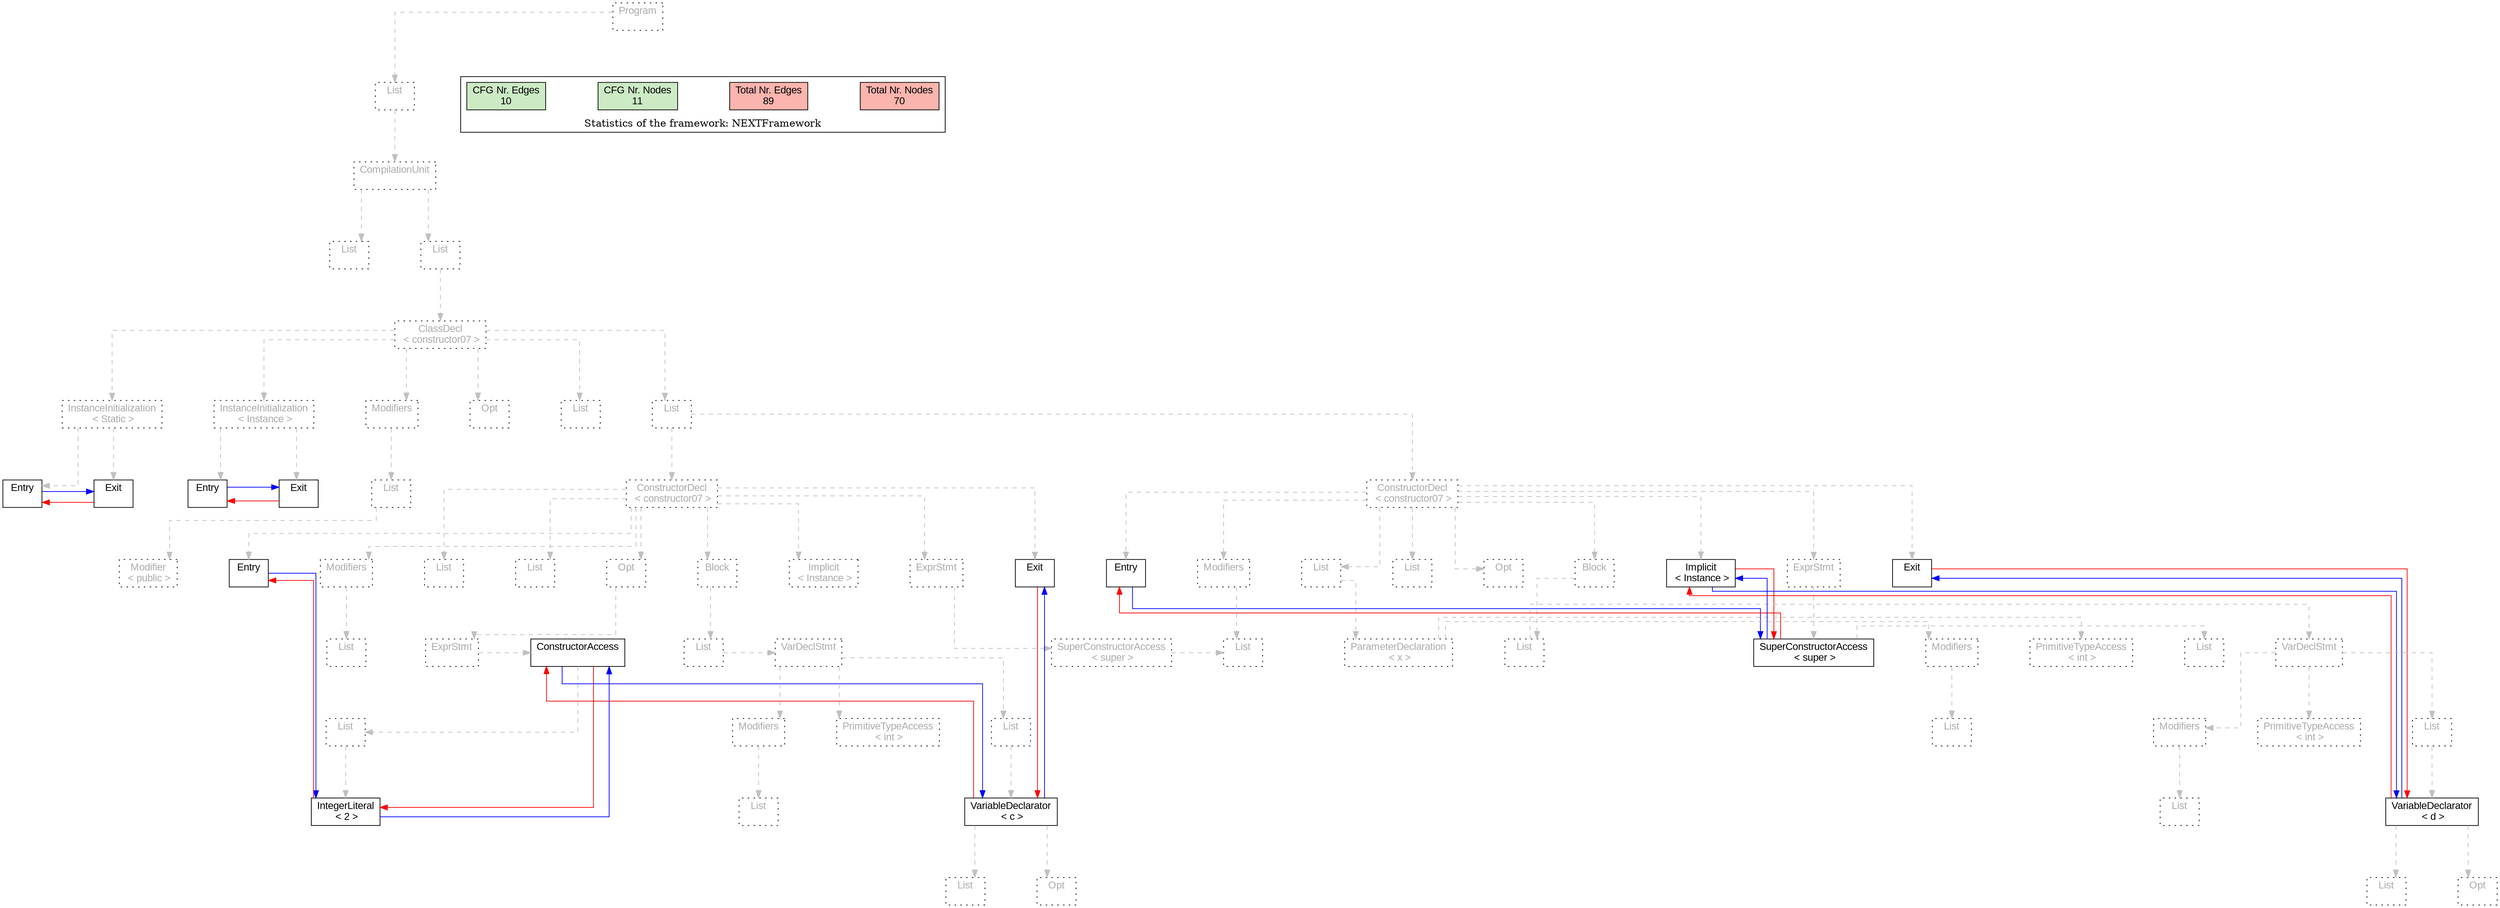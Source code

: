 digraph G {
graph [splines=ortho, nodesep="1", ranksep="1"]
node [shape=rect, fontname=Arial];
{ rank = same; "Program[0]"}
{ rank = same; "List[1]"}
{ rank = same; "CompilationUnit[2]"}
{ rank = same; "List[3]"; "List[4]"}
{ rank = same; "ClassDecl[5]"}
{ rank = same; "Modifiers[22]"; "Opt[25]"; "List[26]"; "List[27]"; "InstanceInitialization[6]"; "InstanceInitialization[14]"}
{ rank = same; "List[23]"; "ConstructorDecl[28]"; "ConstructorDecl[48]"; "Entry[7]"; "Exit[8]"; "Entry[15]"; "Exit[16]"}
{ rank = same; "Modifier[24]"; "Entry[29]"; "Implicit[29]"; "Modifiers[29]"; "List[31]"; "List[32]"; "Opt[33]"; "Block[38]"; "Exit[29]"; "ExprStmt[48]"; "Entry[49]"; "Implicit[49]"; "Modifiers[49]"; "List[51]"; "List[56]"; "Opt[57]"; "Block[58]"; "Exit[49]"; "ExprStmt[68]"}
{ rank = same; "List[30]"; "ExprStmt[34]"; "List[39]"; "SuperConstructorAccess[49]"; "List[50]"; "ParameterDeclaration[52]"; "List[59]"; "SuperConstructorAccess[69]"}
{ rank = same; "ConstructorAccess[35]"; "VarDeclStmt[40]"; "List[50]"; "Modifiers[53]"; "PrimitiveTypeAccess[55]"; "VarDeclStmt[60]"; "List[70]"}
{ rank = same; "List[36]"; "Modifiers[41]"; "PrimitiveTypeAccess[43]"; "List[44]"; "List[54]"; "Modifiers[61]"; "PrimitiveTypeAccess[63]"; "List[64]"}
{ rank = same; "IntegerLiteral[37]"; "List[42]"; "VariableDeclarator[45]"; "List[62]"; "VariableDeclarator[65]"}
{ rank = same; "List[46]"; "Opt[47]"; "List[66]"; "Opt[67]"}
"Program[0]" [label="Program\n ", style= dotted   fillcolor="#eeeeee" fontcolor="#aaaaaa"  ]
"List[1]" [label="List\n ", style= dotted   fillcolor="#eeeeee" fontcolor="#aaaaaa"  ]
"CompilationUnit[2]" [label="CompilationUnit\n ", style= dotted   fillcolor="#eeeeee" fontcolor="#aaaaaa"  ]
"List[3]" [label="List\n ", style= dotted   fillcolor="#eeeeee" fontcolor="#aaaaaa"  ]
"List[4]" [label="List\n ", style= dotted   fillcolor="#eeeeee" fontcolor="#aaaaaa"  ]
"ClassDecl[5]" [label="ClassDecl\n < constructor07 >", style= dotted   fillcolor="#eeeeee" fontcolor="#aaaaaa"  ]
"Modifiers[22]" [label="Modifiers\n ", style= dotted   fillcolor="#eeeeee" fontcolor="#aaaaaa"  ]
"List[23]" [label="List\n ", style= dotted   fillcolor="#eeeeee" fontcolor="#aaaaaa"  ]
"Modifier[24]" [label="Modifier\n < public >", style= dotted   fillcolor="#eeeeee" fontcolor="#aaaaaa"  ]
"Opt[25]" [label="Opt\n ", style= dotted   fillcolor="#eeeeee" fontcolor="#aaaaaa"  ]
"List[26]" [label="List\n ", style= dotted   fillcolor="#eeeeee" fontcolor="#aaaaaa"  ]
"List[27]" [label="List\n ", style= dotted   fillcolor="#eeeeee" fontcolor="#aaaaaa"  ]
"ConstructorDecl[28]" [label="ConstructorDecl\n < constructor07 >", style= dotted   fillcolor="#eeeeee" fontcolor="#aaaaaa"  ]
"Entry[29]" [label="Entry\n ", fillcolor=white   style=filled  ]
"Implicit[29]" [label="Implicit\n < Instance >", style= dotted   fillcolor="#eeeeee" fontcolor="#aaaaaa"  ]
"Modifiers[29]" [label="Modifiers\n ", style= dotted   fillcolor="#eeeeee" fontcolor="#aaaaaa"  ]
"List[30]" [label="List\n ", style= dotted   fillcolor="#eeeeee" fontcolor="#aaaaaa"  ]
"List[31]" [label="List\n ", style= dotted   fillcolor="#eeeeee" fontcolor="#aaaaaa"  ]
"List[32]" [label="List\n ", style= dotted   fillcolor="#eeeeee" fontcolor="#aaaaaa"  ]
"Opt[33]" [label="Opt\n ", style= dotted   fillcolor="#eeeeee" fontcolor="#aaaaaa"  ]
"ExprStmt[34]" [label="ExprStmt\n ", style= dotted   fillcolor="#eeeeee" fontcolor="#aaaaaa"  ]
"ConstructorAccess[35]" [label="ConstructorAccess\n ", fillcolor=white   style=filled  ]
"List[36]" [label="List\n ", style= dotted   fillcolor="#eeeeee" fontcolor="#aaaaaa"  ]
"IntegerLiteral[37]" [label="IntegerLiteral\n < 2 >", fillcolor=white   style=filled  ]
"Block[38]" [label="Block\n ", style= dotted   fillcolor="#eeeeee" fontcolor="#aaaaaa"  ]
"List[39]" [label="List\n ", style= dotted   fillcolor="#eeeeee" fontcolor="#aaaaaa"  ]
"VarDeclStmt[40]" [label="VarDeclStmt\n ", style= dotted   fillcolor="#eeeeee" fontcolor="#aaaaaa"  ]
"Modifiers[41]" [label="Modifiers\n ", style= dotted   fillcolor="#eeeeee" fontcolor="#aaaaaa"  ]
"List[42]" [label="List\n ", style= dotted   fillcolor="#eeeeee" fontcolor="#aaaaaa"  ]
"PrimitiveTypeAccess[43]" [label="PrimitiveTypeAccess\n < int >", style= dotted   fillcolor="#eeeeee" fontcolor="#aaaaaa"  ]
"List[44]" [label="List\n ", style= dotted   fillcolor="#eeeeee" fontcolor="#aaaaaa"  ]
"VariableDeclarator[45]" [label="VariableDeclarator\n < c >", fillcolor=white   style=filled  ]
"List[46]" [label="List\n ", style= dotted   fillcolor="#eeeeee" fontcolor="#aaaaaa"  ]
"Opt[47]" [label="Opt\n ", style= dotted   fillcolor="#eeeeee" fontcolor="#aaaaaa"  ]
"Exit[29]" [label="Exit\n ", fillcolor=white   style=filled  ]
"ExprStmt[48]" [label="ExprStmt\n ", style= dotted   fillcolor="#eeeeee" fontcolor="#aaaaaa"  ]
"SuperConstructorAccess[49]" [label="SuperConstructorAccess\n < super >", style= dotted   fillcolor="#eeeeee" fontcolor="#aaaaaa"  ]
"List[50]" [label="List\n ", style= dotted   fillcolor="#eeeeee" fontcolor="#aaaaaa"  ]
"ConstructorDecl[48]" [label="ConstructorDecl\n < constructor07 >", style= dotted   fillcolor="#eeeeee" fontcolor="#aaaaaa"  ]
"Entry[49]" [label="Entry\n ", fillcolor=white   style=filled  ]
"Implicit[49]" [label="Implicit\n < Instance >", fillcolor=white   style=filled  ]
"Modifiers[49]" [label="Modifiers\n ", style= dotted   fillcolor="#eeeeee" fontcolor="#aaaaaa"  ]
"List[50]" [label="List\n ", style= dotted   fillcolor="#eeeeee" fontcolor="#aaaaaa"  ]
"List[51]" [label="List\n ", style= dotted   fillcolor="#eeeeee" fontcolor="#aaaaaa"  ]
"ParameterDeclaration[52]" [label="ParameterDeclaration\n < x >", style= dotted   fillcolor="#eeeeee" fontcolor="#aaaaaa"  ]
"Modifiers[53]" [label="Modifiers\n ", style= dotted   fillcolor="#eeeeee" fontcolor="#aaaaaa"  ]
"List[54]" [label="List\n ", style= dotted   fillcolor="#eeeeee" fontcolor="#aaaaaa"  ]
"PrimitiveTypeAccess[55]" [label="PrimitiveTypeAccess\n < int >", style= dotted   fillcolor="#eeeeee" fontcolor="#aaaaaa"  ]
"List[56]" [label="List\n ", style= dotted   fillcolor="#eeeeee" fontcolor="#aaaaaa"  ]
"Opt[57]" [label="Opt\n ", style= dotted   fillcolor="#eeeeee" fontcolor="#aaaaaa"  ]
"Block[58]" [label="Block\n ", style= dotted   fillcolor="#eeeeee" fontcolor="#aaaaaa"  ]
"List[59]" [label="List\n ", style= dotted   fillcolor="#eeeeee" fontcolor="#aaaaaa"  ]
"VarDeclStmt[60]" [label="VarDeclStmt\n ", style= dotted   fillcolor="#eeeeee" fontcolor="#aaaaaa"  ]
"Modifiers[61]" [label="Modifiers\n ", style= dotted   fillcolor="#eeeeee" fontcolor="#aaaaaa"  ]
"List[62]" [label="List\n ", style= dotted   fillcolor="#eeeeee" fontcolor="#aaaaaa"  ]
"PrimitiveTypeAccess[63]" [label="PrimitiveTypeAccess\n < int >", style= dotted   fillcolor="#eeeeee" fontcolor="#aaaaaa"  ]
"List[64]" [label="List\n ", style= dotted   fillcolor="#eeeeee" fontcolor="#aaaaaa"  ]
"VariableDeclarator[65]" [label="VariableDeclarator\n < d >", fillcolor=white   style=filled  ]
"List[66]" [label="List\n ", style= dotted   fillcolor="#eeeeee" fontcolor="#aaaaaa"  ]
"Opt[67]" [label="Opt\n ", style= dotted   fillcolor="#eeeeee" fontcolor="#aaaaaa"  ]
"Exit[49]" [label="Exit\n ", fillcolor=white   style=filled  ]
"ExprStmt[68]" [label="ExprStmt\n ", style= dotted   fillcolor="#eeeeee" fontcolor="#aaaaaa"  ]
"SuperConstructorAccess[69]" [label="SuperConstructorAccess\n < super >", fillcolor=white   style=filled  ]
"List[70]" [label="List\n ", style= dotted   fillcolor="#eeeeee" fontcolor="#aaaaaa"  ]
"InstanceInitialization[6]" [label="InstanceInitialization\n < Instance >", style= dotted   fillcolor="#eeeeee" fontcolor="#aaaaaa"  ]
"Entry[7]" [label="Entry\n ", fillcolor=white   style=filled  ]
"Exit[8]" [label="Exit\n ", fillcolor=white   style=filled  ]
"InstanceInitialization[14]" [label="InstanceInitialization\n < Static >", style= dotted   fillcolor="#eeeeee" fontcolor="#aaaaaa"  ]
"Entry[15]" [label="Entry\n ", fillcolor=white   style=filled  ]
"Exit[16]" [label="Exit\n ", fillcolor=white   style=filled  ]
"CompilationUnit[2]" -> "List[3]" [style=dashed, color=gray]
"List[23]" -> "Modifier[24]" [style=dashed, color=gray]
"Modifiers[22]" -> "List[23]" [style=dashed, color=gray]
"ClassDecl[5]" -> "Modifiers[22]" [style=dashed, color=gray]
"ClassDecl[5]" -> "Opt[25]" [style=dashed, color=gray]
"ClassDecl[5]" -> "List[26]" [style=dashed, color=gray]
"ConstructorDecl[28]" -> "Entry[29]" [style=dashed, color=gray]
"ConstructorDecl[28]" -> "Implicit[29]" [style=dashed, color=gray]
"Modifiers[29]" -> "List[30]" [style=dashed, color=gray]
"ConstructorDecl[28]" -> "Modifiers[29]" [style=dashed, color=gray]
"ConstructorDecl[28]" -> "List[31]" [style=dashed, color=gray]
"ConstructorDecl[28]" -> "List[32]" [style=dashed, color=gray]
"List[36]" -> "IntegerLiteral[37]" [style=dashed, color=gray]
"ConstructorAccess[35]" -> "List[36]" [style=dashed, color=gray]
"ExprStmt[34]" -> "ConstructorAccess[35]" [style=dashed, color=gray]
"Opt[33]" -> "ExprStmt[34]" [style=dashed, color=gray]
"ConstructorDecl[28]" -> "Opt[33]" [style=dashed, color=gray]
"Modifiers[41]" -> "List[42]" [style=dashed, color=gray]
"VarDeclStmt[40]" -> "Modifiers[41]" [style=dashed, color=gray]
"VarDeclStmt[40]" -> "PrimitiveTypeAccess[43]" [style=dashed, color=gray]
"VariableDeclarator[45]" -> "List[46]" [style=dashed, color=gray]
"VariableDeclarator[45]" -> "Opt[47]" [style=dashed, color=gray]
"List[44]" -> "VariableDeclarator[45]" [style=dashed, color=gray]
"VarDeclStmt[40]" -> "List[44]" [style=dashed, color=gray]
"List[39]" -> "VarDeclStmt[40]" [style=dashed, color=gray]
"Block[38]" -> "List[39]" [style=dashed, color=gray]
"ConstructorDecl[28]" -> "Block[38]" [style=dashed, color=gray]
"ConstructorDecl[28]" -> "Exit[29]" [style=dashed, color=gray]
"SuperConstructorAccess[49]" -> "List[50]" [style=dashed, color=gray]
"ExprStmt[48]" -> "SuperConstructorAccess[49]" [style=dashed, color=gray]
"ConstructorDecl[28]" -> "ExprStmt[48]" [style=dashed, color=gray]
"List[27]" -> "ConstructorDecl[28]" [style=dashed, color=gray]
"ConstructorDecl[48]" -> "Entry[49]" [style=dashed, color=gray]
"ConstructorDecl[48]" -> "Implicit[49]" [style=dashed, color=gray]
"Modifiers[49]" -> "List[50]" [style=dashed, color=gray]
"ConstructorDecl[48]" -> "Modifiers[49]" [style=dashed, color=gray]
"Modifiers[53]" -> "List[54]" [style=dashed, color=gray]
"ParameterDeclaration[52]" -> "Modifiers[53]" [style=dashed, color=gray]
"ParameterDeclaration[52]" -> "PrimitiveTypeAccess[55]" [style=dashed, color=gray]
"List[51]" -> "ParameterDeclaration[52]" [style=dashed, color=gray]
"ConstructorDecl[48]" -> "List[51]" [style=dashed, color=gray]
"ConstructorDecl[48]" -> "List[56]" [style=dashed, color=gray]
"ConstructorDecl[48]" -> "Opt[57]" [style=dashed, color=gray]
"Modifiers[61]" -> "List[62]" [style=dashed, color=gray]
"VarDeclStmt[60]" -> "Modifiers[61]" [style=dashed, color=gray]
"VarDeclStmt[60]" -> "PrimitiveTypeAccess[63]" [style=dashed, color=gray]
"VariableDeclarator[65]" -> "List[66]" [style=dashed, color=gray]
"VariableDeclarator[65]" -> "Opt[67]" [style=dashed, color=gray]
"List[64]" -> "VariableDeclarator[65]" [style=dashed, color=gray]
"VarDeclStmt[60]" -> "List[64]" [style=dashed, color=gray]
"List[59]" -> "VarDeclStmt[60]" [style=dashed, color=gray]
"Block[58]" -> "List[59]" [style=dashed, color=gray]
"ConstructorDecl[48]" -> "Block[58]" [style=dashed, color=gray]
"ConstructorDecl[48]" -> "Exit[49]" [style=dashed, color=gray]
"SuperConstructorAccess[69]" -> "List[70]" [style=dashed, color=gray]
"ExprStmt[68]" -> "SuperConstructorAccess[69]" [style=dashed, color=gray]
"ConstructorDecl[48]" -> "ExprStmt[68]" [style=dashed, color=gray]
"List[27]" -> "ConstructorDecl[48]" [style=dashed, color=gray]
"ClassDecl[5]" -> "List[27]" [style=dashed, color=gray]
"InstanceInitialization[6]" -> "Entry[7]" [style=dashed, color=gray]
"InstanceInitialization[6]" -> "Exit[8]" [style=dashed, color=gray]
"InstanceInitialization[14]" -> "Entry[15]" [style=dashed, color=gray]
"InstanceInitialization[14]" -> "Exit[16]" [style=dashed, color=gray]
"ClassDecl[5]" -> "InstanceInitialization[6]" [style=dashed, color=gray]
"ClassDecl[5]" -> "InstanceInitialization[14]" [style=dashed, color=gray]
"List[4]" -> "ClassDecl[5]" [style=dashed, color=gray]
"CompilationUnit[2]" -> "List[4]" [style=dashed, color=gray]
"List[1]" -> "CompilationUnit[2]" [style=dashed, color=gray]
"Program[0]" -> "List[1]" [style=dashed, color=gray]
"Exit[16]" -> "Entry[15]" [color=red, constraint=false]
"Entry[15]" -> "Exit[16]" [color=blue, constraint=false, xlabel=" "] 
"Exit[8]" -> "Entry[7]" [color=red, constraint=false]
"Entry[7]" -> "Exit[8]" [color=blue, constraint=false, xlabel=" "] 
"Exit[29]" -> "VariableDeclarator[45]" [color=red, constraint=false]
"VariableDeclarator[45]" -> "Exit[29]" [color=blue, constraint=false, xlabel=" "] 
"VariableDeclarator[45]" -> "ConstructorAccess[35]" [color=red, constraint=false]
"ConstructorAccess[35]" -> "VariableDeclarator[45]" [color=blue, constraint=false, xlabel=" "] 
"ConstructorAccess[35]" -> "IntegerLiteral[37]" [color=red, constraint=false]
"IntegerLiteral[37]" -> "ConstructorAccess[35]" [color=blue, constraint=false, xlabel=" "] 
"IntegerLiteral[37]" -> "Entry[29]" [color=red, constraint=false]
"Entry[29]" -> "IntegerLiteral[37]" [color=blue, constraint=false, xlabel=" "] 
"Exit[49]" -> "VariableDeclarator[65]" [color=red, constraint=false]
"VariableDeclarator[65]" -> "Exit[49]" [color=blue, constraint=false, xlabel=" "] 
"VariableDeclarator[65]" -> "Implicit[49]" [color=red, constraint=false]
"Implicit[49]" -> "VariableDeclarator[65]" [color=blue, constraint=false, xlabel=" "] 
"Implicit[49]" -> "SuperConstructorAccess[69]" [color=red, constraint=false]
"SuperConstructorAccess[69]" -> "Implicit[49]" [color=blue, constraint=false, xlabel=" "] 
"SuperConstructorAccess[69]" -> "Entry[49]" [color=red, constraint=false]
"Entry[49]" -> "SuperConstructorAccess[69]" [color=blue, constraint=false, xlabel=" "] 
"List[3]" -> "List[4]" [style=invis]
"InstanceInitialization[14]" -> "InstanceInitialization[6]" -> "Modifiers[22]" -> "Opt[25]" -> "List[26]" -> "List[27]" [style=invis]
"ConstructorDecl[28]" -> "ConstructorDecl[48]" [style=invis]
"Entry[29]" -> "Modifiers[29]" -> "List[31]" -> "List[32]" -> "Opt[33]" -> "Block[38]" -> "Exit[29]" [style=invis]
"Modifiers[41]" -> "PrimitiveTypeAccess[43]" -> "List[44]" [style=invis]
"List[46]" -> "Opt[47]" [style=invis]
"Entry[49]" -> "Modifiers[49]" -> "List[51]" -> "List[56]" -> "Opt[57]" -> "Block[58]" -> "Exit[49]" [style=invis]
"Modifiers[53]" -> "PrimitiveTypeAccess[55]" [style=invis]
"Modifiers[61]" -> "PrimitiveTypeAccess[63]" -> "List[64]" [style=invis]
"List[66]" -> "Opt[67]" [style=invis]
"Entry[7]" -> "Exit[8]" [style=invis]
"Entry[15]" -> "Exit[16]" [style=invis]

subgraph cluster_legend {
{node [style=filled, fillcolor=1, colorscheme="pastel13"]
Nodes [label="Total Nr. Nodes
70", fillcolor=1]
Edges [label="Total Nr. Edges
89", fillcolor=1]
NodesCFG [label="CFG Nr. Nodes
11", fillcolor=3]
EdgesCFG [label="CFG Nr. Edges
10", fillcolor=3]
Nodes-> "Program[0]" -> NodesCFG  [style="invis"]
Edges -> "Program[0]" ->EdgesCFG [style="invis"]}
label = "Statistics of the framework: NEXTFramework"
style="solid"
ranksep=0.05
nodesep=0.01
labelloc = b
len=2
}}